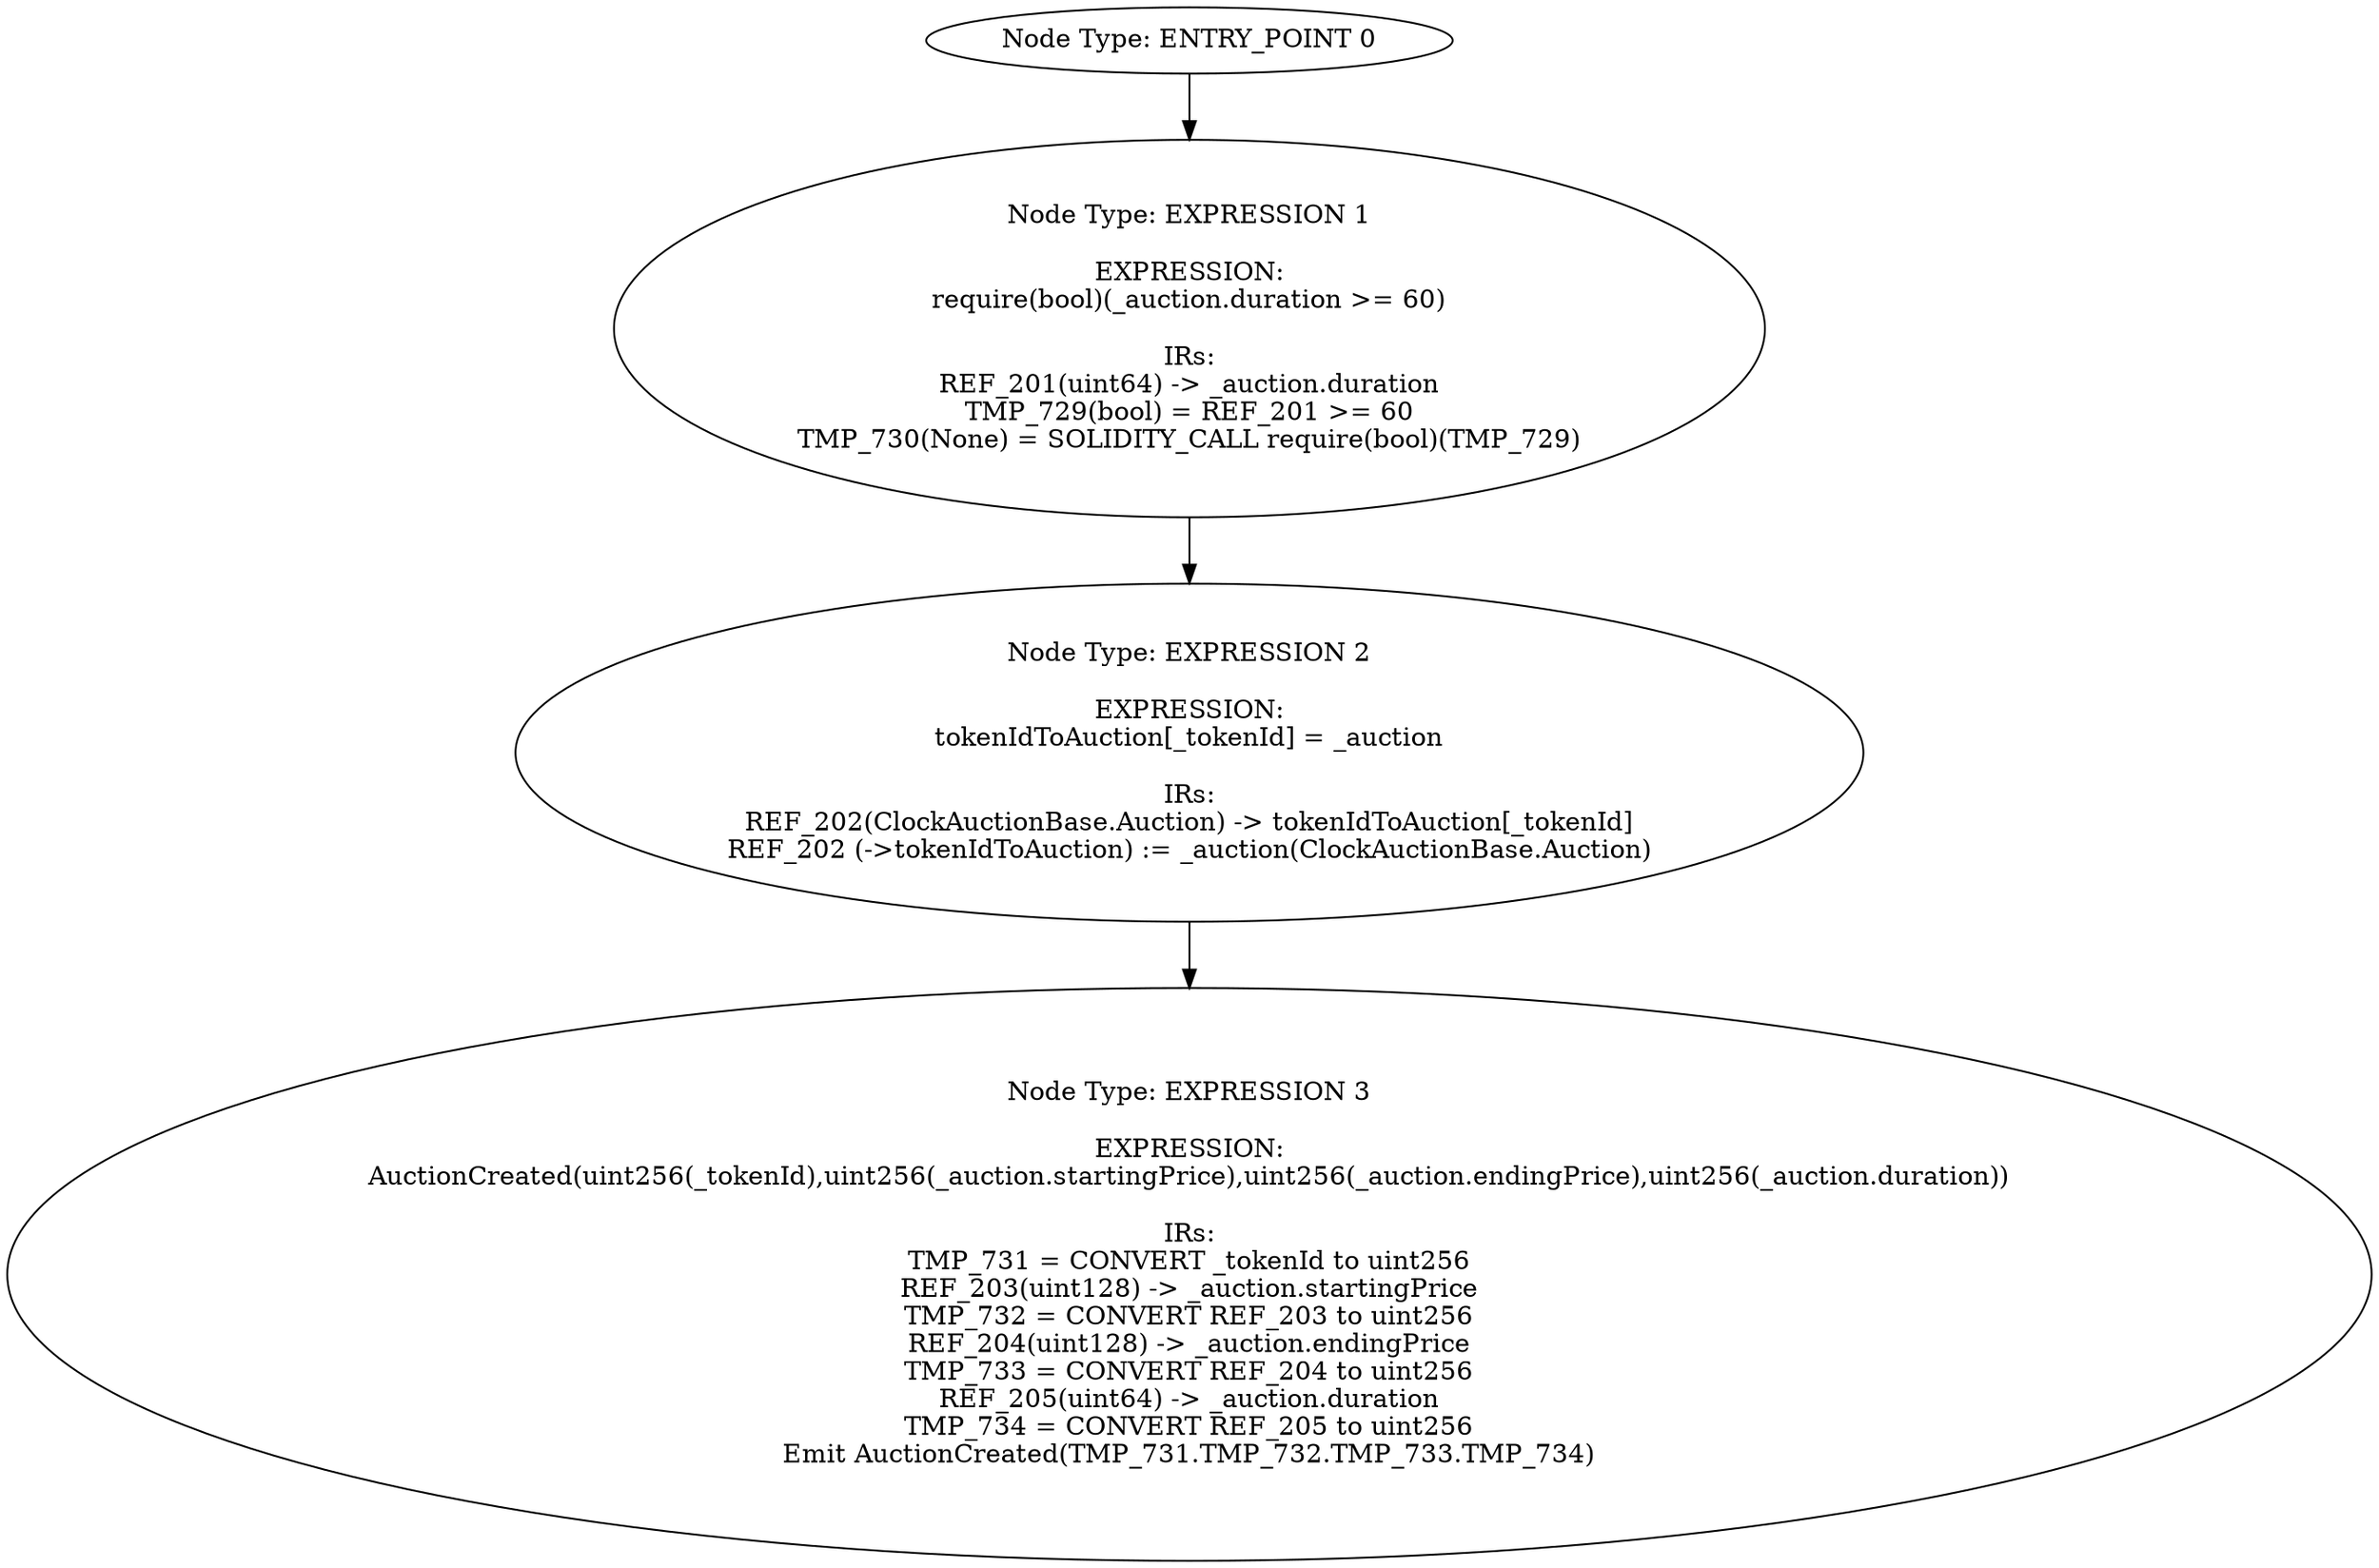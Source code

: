 digraph{
0[label="Node Type: ENTRY_POINT 0
"];
0->1;
1[label="Node Type: EXPRESSION 1

EXPRESSION:
require(bool)(_auction.duration >= 60)

IRs:
REF_201(uint64) -> _auction.duration
TMP_729(bool) = REF_201 >= 60
TMP_730(None) = SOLIDITY_CALL require(bool)(TMP_729)"];
1->2;
2[label="Node Type: EXPRESSION 2

EXPRESSION:
tokenIdToAuction[_tokenId] = _auction

IRs:
REF_202(ClockAuctionBase.Auction) -> tokenIdToAuction[_tokenId]
REF_202 (->tokenIdToAuction) := _auction(ClockAuctionBase.Auction)"];
2->3;
3[label="Node Type: EXPRESSION 3

EXPRESSION:
AuctionCreated(uint256(_tokenId),uint256(_auction.startingPrice),uint256(_auction.endingPrice),uint256(_auction.duration))

IRs:
TMP_731 = CONVERT _tokenId to uint256
REF_203(uint128) -> _auction.startingPrice
TMP_732 = CONVERT REF_203 to uint256
REF_204(uint128) -> _auction.endingPrice
TMP_733 = CONVERT REF_204 to uint256
REF_205(uint64) -> _auction.duration
TMP_734 = CONVERT REF_205 to uint256
Emit AuctionCreated(TMP_731.TMP_732.TMP_733.TMP_734)"];
}
